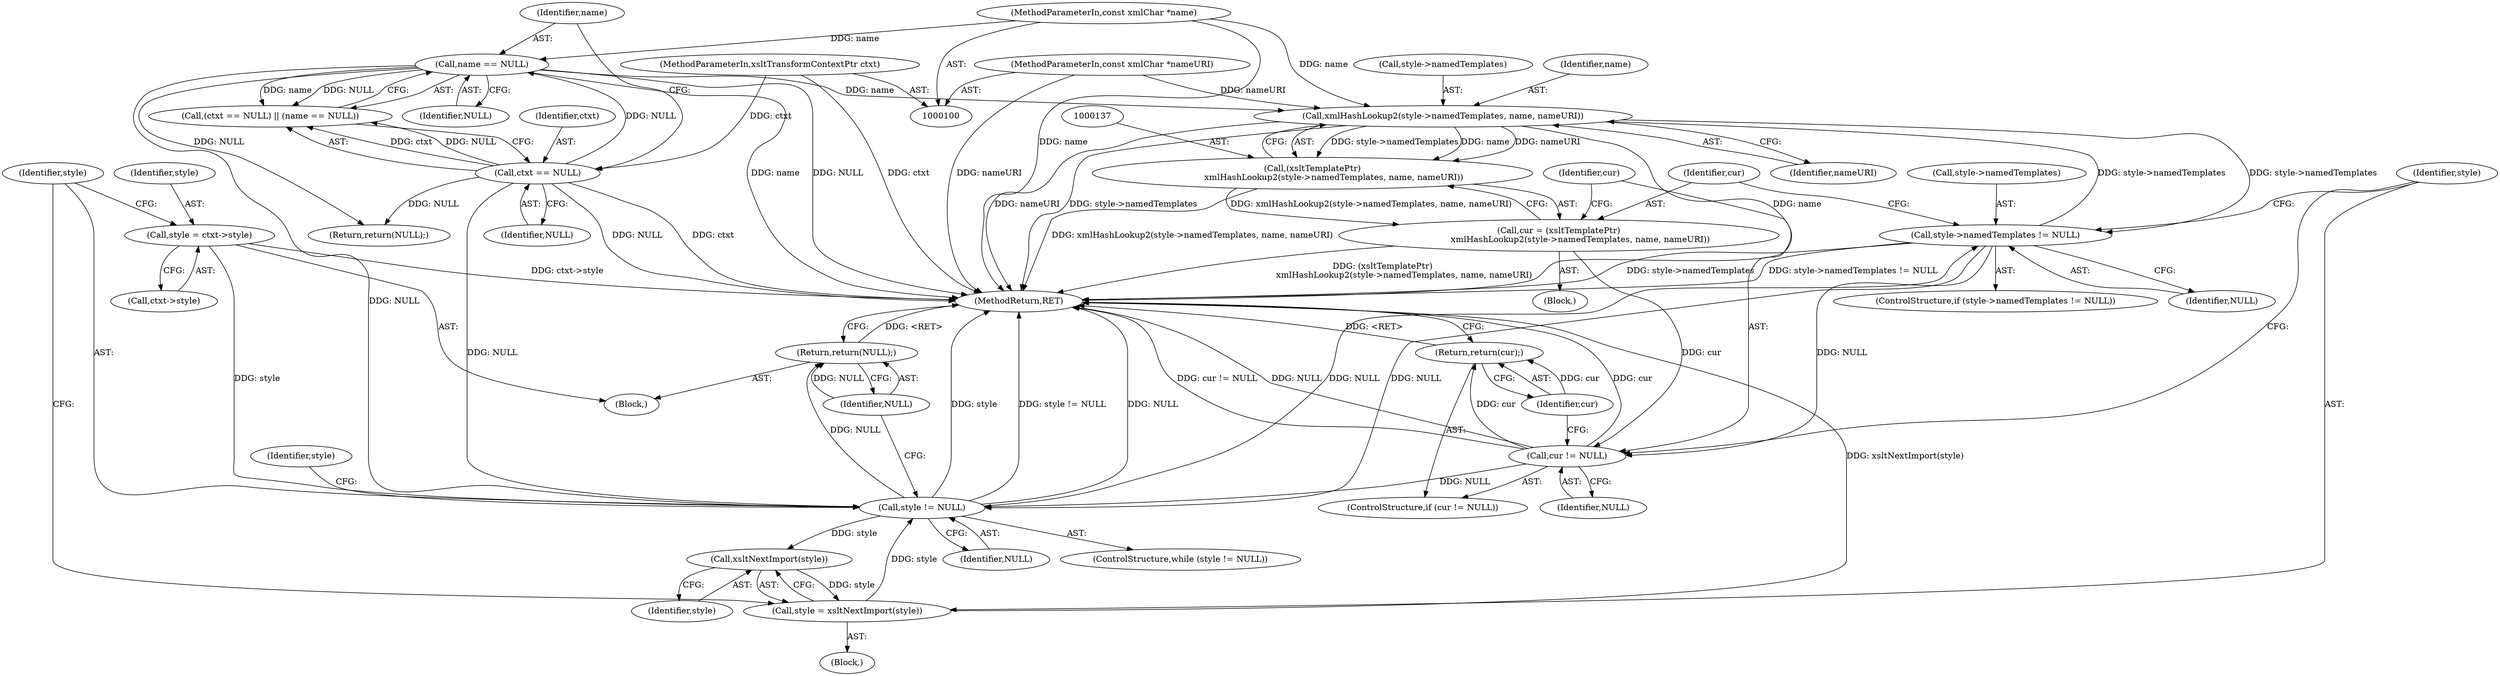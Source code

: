 digraph "0_Chrome_96dbafe288dbe2f0cc45fa3c39daf6d0c37acbab_16@pointer" {
"1000138" [label="(Call,xmlHashLookup2(style->namedTemplates, name, nameURI))"];
"1000128" [label="(Call,style->namedTemplates != NULL)"];
"1000138" [label="(Call,xmlHashLookup2(style->namedTemplates, name, nameURI))"];
"1000112" [label="(Call,name == NULL)"];
"1000102" [label="(MethodParameterIn,const xmlChar *name)"];
"1000109" [label="(Call,ctxt == NULL)"];
"1000101" [label="(MethodParameterIn,xsltTransformContextPtr ctxt)"];
"1000103" [label="(MethodParameterIn,const xmlChar *nameURI)"];
"1000123" [label="(Call,style != NULL)"];
"1000150" [label="(Call,style = xsltNextImport(style))"];
"1000152" [label="(Call,xsltNextImport(style))"];
"1000117" [label="(Call,style = ctxt->style)"];
"1000145" [label="(Call,cur != NULL)"];
"1000134" [label="(Call,cur = (xsltTemplatePtr)\n                xmlHashLookup2(style->namedTemplates, name, nameURI))"];
"1000136" [label="(Call,(xsltTemplatePtr)\n                xmlHashLookup2(style->namedTemplates, name, nameURI))"];
"1000154" [label="(Return,return(NULL);)"];
"1000148" [label="(Return,return(cur);)"];
"1000154" [label="(Return,return(NULL);)"];
"1000128" [label="(Call,style->namedTemplates != NULL)"];
"1000135" [label="(Identifier,cur)"];
"1000142" [label="(Identifier,name)"];
"1000148" [label="(Return,return(cur);)"];
"1000101" [label="(MethodParameterIn,xsltTransformContextPtr ctxt)"];
"1000138" [label="(Call,xmlHashLookup2(style->namedTemplates, name, nameURI))"];
"1000112" [label="(Call,name == NULL)"];
"1000110" [label="(Identifier,ctxt)"];
"1000117" [label="(Call,style = ctxt->style)"];
"1000119" [label="(Call,ctxt->style)"];
"1000149" [label="(Identifier,cur)"];
"1000109" [label="(Call,ctxt == NULL)"];
"1000155" [label="(Identifier,NULL)"];
"1000122" [label="(ControlStructure,while (style != NULL))"];
"1000139" [label="(Call,style->namedTemplates)"];
"1000113" [label="(Identifier,name)"];
"1000108" [label="(Call,(ctxt == NULL) || (name == NULL))"];
"1000152" [label="(Call,xsltNextImport(style))"];
"1000145" [label="(Call,cur != NULL)"];
"1000151" [label="(Identifier,style)"];
"1000125" [label="(Identifier,NULL)"];
"1000104" [label="(Block,)"];
"1000153" [label="(Identifier,style)"];
"1000144" [label="(ControlStructure,if (cur != NULL))"];
"1000143" [label="(Identifier,nameURI)"];
"1000150" [label="(Call,style = xsltNextImport(style))"];
"1000127" [label="(ControlStructure,if (style->namedTemplates != NULL))"];
"1000132" [label="(Identifier,NULL)"];
"1000118" [label="(Identifier,style)"];
"1000115" [label="(Return,return(NULL);)"];
"1000146" [label="(Identifier,cur)"];
"1000156" [label="(MethodReturn,RET)"];
"1000114" [label="(Identifier,NULL)"];
"1000123" [label="(Call,style != NULL)"];
"1000133" [label="(Block,)"];
"1000103" [label="(MethodParameterIn,const xmlChar *nameURI)"];
"1000136" [label="(Call,(xsltTemplatePtr)\n                xmlHashLookup2(style->namedTemplates, name, nameURI))"];
"1000124" [label="(Identifier,style)"];
"1000129" [label="(Call,style->namedTemplates)"];
"1000130" [label="(Identifier,style)"];
"1000126" [label="(Block,)"];
"1000102" [label="(MethodParameterIn,const xmlChar *name)"];
"1000147" [label="(Identifier,NULL)"];
"1000134" [label="(Call,cur = (xsltTemplatePtr)\n                xmlHashLookup2(style->namedTemplates, name, nameURI))"];
"1000111" [label="(Identifier,NULL)"];
"1000138" -> "1000136"  [label="AST: "];
"1000138" -> "1000143"  [label="CFG: "];
"1000139" -> "1000138"  [label="AST: "];
"1000142" -> "1000138"  [label="AST: "];
"1000143" -> "1000138"  [label="AST: "];
"1000136" -> "1000138"  [label="CFG: "];
"1000138" -> "1000156"  [label="DDG: name"];
"1000138" -> "1000156"  [label="DDG: style->namedTemplates"];
"1000138" -> "1000156"  [label="DDG: nameURI"];
"1000138" -> "1000128"  [label="DDG: style->namedTemplates"];
"1000138" -> "1000136"  [label="DDG: style->namedTemplates"];
"1000138" -> "1000136"  [label="DDG: name"];
"1000138" -> "1000136"  [label="DDG: nameURI"];
"1000128" -> "1000138"  [label="DDG: style->namedTemplates"];
"1000112" -> "1000138"  [label="DDG: name"];
"1000102" -> "1000138"  [label="DDG: name"];
"1000103" -> "1000138"  [label="DDG: nameURI"];
"1000128" -> "1000127"  [label="AST: "];
"1000128" -> "1000132"  [label="CFG: "];
"1000129" -> "1000128"  [label="AST: "];
"1000132" -> "1000128"  [label="AST: "];
"1000135" -> "1000128"  [label="CFG: "];
"1000151" -> "1000128"  [label="CFG: "];
"1000128" -> "1000156"  [label="DDG: style->namedTemplates"];
"1000128" -> "1000156"  [label="DDG: style->namedTemplates != NULL"];
"1000128" -> "1000123"  [label="DDG: NULL"];
"1000123" -> "1000128"  [label="DDG: NULL"];
"1000128" -> "1000145"  [label="DDG: NULL"];
"1000112" -> "1000108"  [label="AST: "];
"1000112" -> "1000114"  [label="CFG: "];
"1000113" -> "1000112"  [label="AST: "];
"1000114" -> "1000112"  [label="AST: "];
"1000108" -> "1000112"  [label="CFG: "];
"1000112" -> "1000156"  [label="DDG: NULL"];
"1000112" -> "1000156"  [label="DDG: name"];
"1000112" -> "1000108"  [label="DDG: name"];
"1000112" -> "1000108"  [label="DDG: NULL"];
"1000102" -> "1000112"  [label="DDG: name"];
"1000109" -> "1000112"  [label="DDG: NULL"];
"1000112" -> "1000115"  [label="DDG: NULL"];
"1000112" -> "1000123"  [label="DDG: NULL"];
"1000102" -> "1000100"  [label="AST: "];
"1000102" -> "1000156"  [label="DDG: name"];
"1000109" -> "1000108"  [label="AST: "];
"1000109" -> "1000111"  [label="CFG: "];
"1000110" -> "1000109"  [label="AST: "];
"1000111" -> "1000109"  [label="AST: "];
"1000113" -> "1000109"  [label="CFG: "];
"1000108" -> "1000109"  [label="CFG: "];
"1000109" -> "1000156"  [label="DDG: ctxt"];
"1000109" -> "1000156"  [label="DDG: NULL"];
"1000109" -> "1000108"  [label="DDG: ctxt"];
"1000109" -> "1000108"  [label="DDG: NULL"];
"1000101" -> "1000109"  [label="DDG: ctxt"];
"1000109" -> "1000115"  [label="DDG: NULL"];
"1000109" -> "1000123"  [label="DDG: NULL"];
"1000101" -> "1000100"  [label="AST: "];
"1000101" -> "1000156"  [label="DDG: ctxt"];
"1000103" -> "1000100"  [label="AST: "];
"1000103" -> "1000156"  [label="DDG: nameURI"];
"1000123" -> "1000122"  [label="AST: "];
"1000123" -> "1000125"  [label="CFG: "];
"1000124" -> "1000123"  [label="AST: "];
"1000125" -> "1000123"  [label="AST: "];
"1000130" -> "1000123"  [label="CFG: "];
"1000155" -> "1000123"  [label="CFG: "];
"1000123" -> "1000156"  [label="DDG: NULL"];
"1000123" -> "1000156"  [label="DDG: style"];
"1000123" -> "1000156"  [label="DDG: style != NULL"];
"1000150" -> "1000123"  [label="DDG: style"];
"1000117" -> "1000123"  [label="DDG: style"];
"1000145" -> "1000123"  [label="DDG: NULL"];
"1000123" -> "1000152"  [label="DDG: style"];
"1000123" -> "1000154"  [label="DDG: NULL"];
"1000150" -> "1000126"  [label="AST: "];
"1000150" -> "1000152"  [label="CFG: "];
"1000151" -> "1000150"  [label="AST: "];
"1000152" -> "1000150"  [label="AST: "];
"1000124" -> "1000150"  [label="CFG: "];
"1000150" -> "1000156"  [label="DDG: xsltNextImport(style)"];
"1000152" -> "1000150"  [label="DDG: style"];
"1000152" -> "1000153"  [label="CFG: "];
"1000153" -> "1000152"  [label="AST: "];
"1000117" -> "1000104"  [label="AST: "];
"1000117" -> "1000119"  [label="CFG: "];
"1000118" -> "1000117"  [label="AST: "];
"1000119" -> "1000117"  [label="AST: "];
"1000124" -> "1000117"  [label="CFG: "];
"1000117" -> "1000156"  [label="DDG: ctxt->style"];
"1000145" -> "1000144"  [label="AST: "];
"1000145" -> "1000147"  [label="CFG: "];
"1000146" -> "1000145"  [label="AST: "];
"1000147" -> "1000145"  [label="AST: "];
"1000149" -> "1000145"  [label="CFG: "];
"1000151" -> "1000145"  [label="CFG: "];
"1000145" -> "1000156"  [label="DDG: cur"];
"1000145" -> "1000156"  [label="DDG: cur != NULL"];
"1000145" -> "1000156"  [label="DDG: NULL"];
"1000134" -> "1000145"  [label="DDG: cur"];
"1000145" -> "1000148"  [label="DDG: cur"];
"1000134" -> "1000133"  [label="AST: "];
"1000134" -> "1000136"  [label="CFG: "];
"1000135" -> "1000134"  [label="AST: "];
"1000136" -> "1000134"  [label="AST: "];
"1000146" -> "1000134"  [label="CFG: "];
"1000134" -> "1000156"  [label="DDG: (xsltTemplatePtr)\n                xmlHashLookup2(style->namedTemplates, name, nameURI)"];
"1000136" -> "1000134"  [label="DDG: xmlHashLookup2(style->namedTemplates, name, nameURI)"];
"1000137" -> "1000136"  [label="AST: "];
"1000136" -> "1000156"  [label="DDG: xmlHashLookup2(style->namedTemplates, name, nameURI)"];
"1000154" -> "1000104"  [label="AST: "];
"1000154" -> "1000155"  [label="CFG: "];
"1000155" -> "1000154"  [label="AST: "];
"1000156" -> "1000154"  [label="CFG: "];
"1000154" -> "1000156"  [label="DDG: <RET>"];
"1000155" -> "1000154"  [label="DDG: NULL"];
"1000148" -> "1000144"  [label="AST: "];
"1000148" -> "1000149"  [label="CFG: "];
"1000149" -> "1000148"  [label="AST: "];
"1000156" -> "1000148"  [label="CFG: "];
"1000148" -> "1000156"  [label="DDG: <RET>"];
"1000149" -> "1000148"  [label="DDG: cur"];
}
